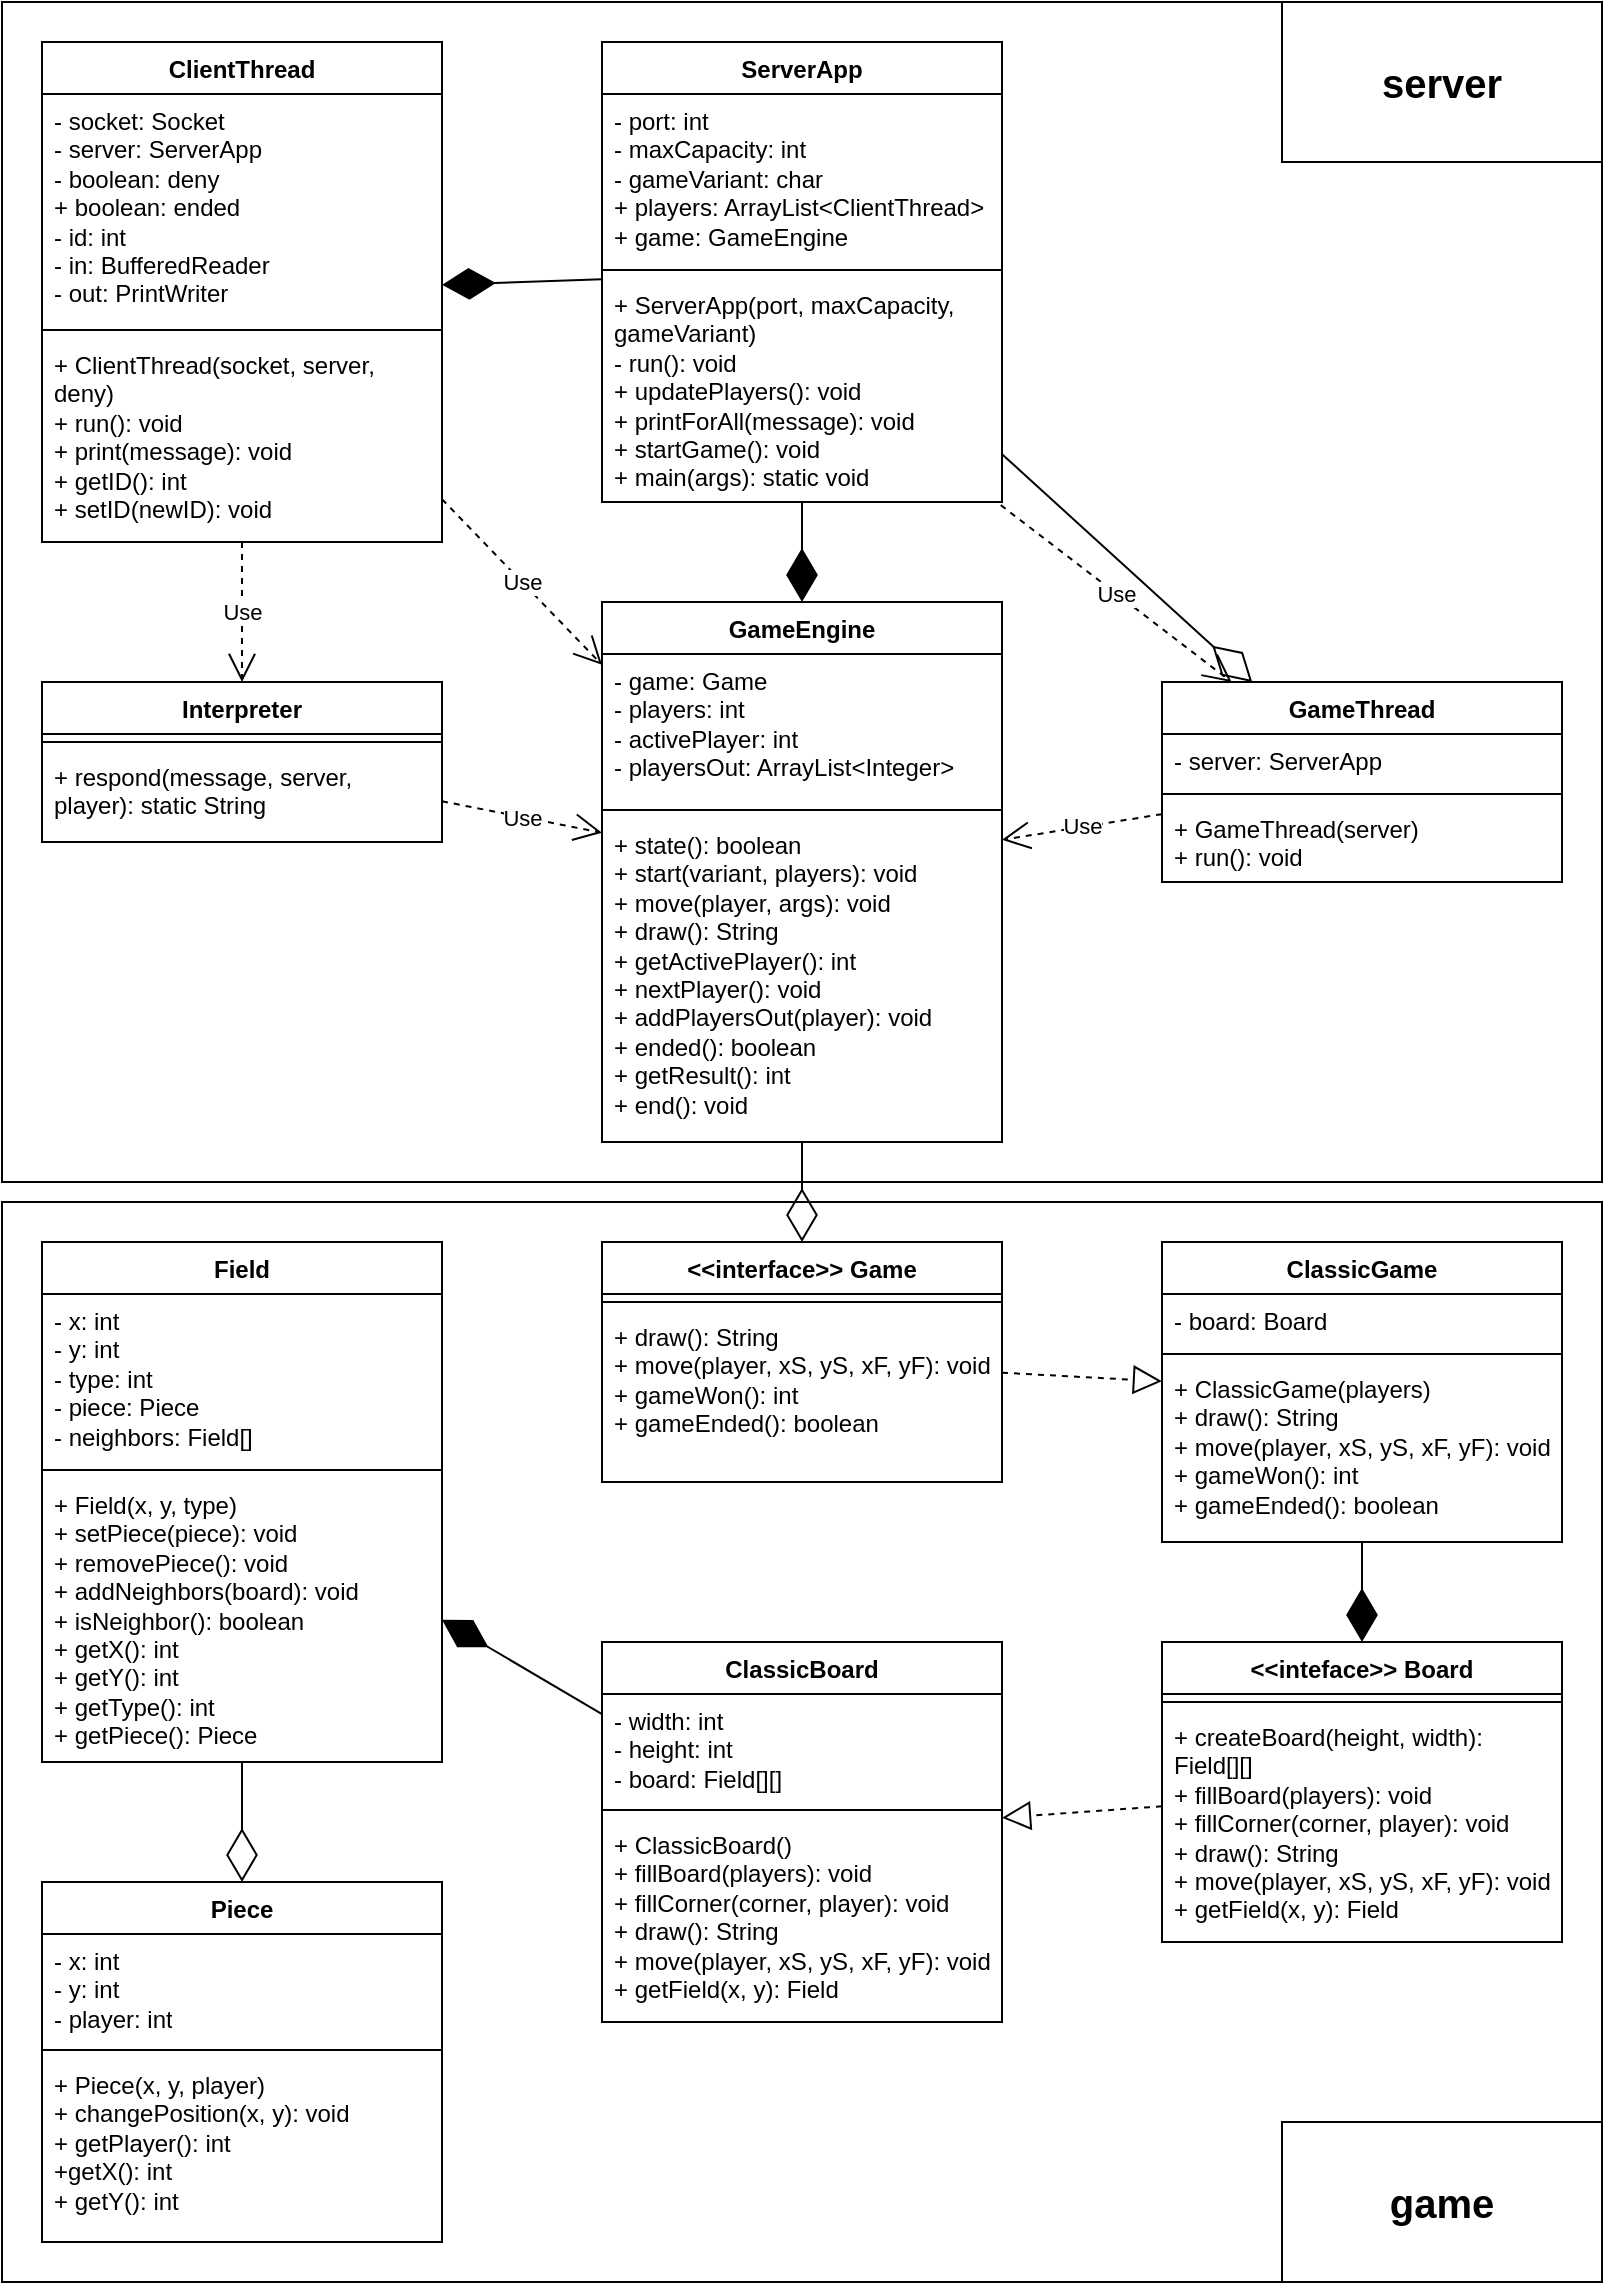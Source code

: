 <mxfile version="26.0.5">
  <diagram name="Strona-1" id="QZqPi5SUtdxAelG8N3jB">
    <mxGraphModel dx="1185" dy="654" grid="1" gridSize="10" guides="1" tooltips="1" connect="1" arrows="1" fold="1" page="1" pageScale="1" pageWidth="827" pageHeight="1169" math="0" shadow="0">
      <root>
        <mxCell id="0" />
        <mxCell id="1" parent="0" />
        <mxCell id="aafCU_Z4_82wKhKeygWU-76" value="" style="rounded=0;whiteSpace=wrap;html=1;" vertex="1" parent="1">
          <mxGeometry x="20" y="620" width="800" height="540" as="geometry" />
        </mxCell>
        <mxCell id="aafCU_Z4_82wKhKeygWU-68" value="" style="rounded=0;whiteSpace=wrap;html=1;" vertex="1" parent="1">
          <mxGeometry x="20" y="20" width="800" height="590" as="geometry" />
        </mxCell>
        <mxCell id="aafCU_Z4_82wKhKeygWU-1" value="ServerApp" style="swimlane;fontStyle=1;align=center;verticalAlign=top;childLayout=stackLayout;horizontal=1;startSize=26;horizontalStack=0;resizeParent=1;resizeParentMax=0;resizeLast=0;collapsible=1;marginBottom=0;whiteSpace=wrap;html=1;" vertex="1" parent="1">
          <mxGeometry x="320" y="40" width="200" height="230" as="geometry" />
        </mxCell>
        <mxCell id="aafCU_Z4_82wKhKeygWU-2" value="- port: int&lt;div&gt;- maxCapacity: int&lt;/div&gt;&lt;div&gt;- gameVariant: char&lt;/div&gt;&lt;div&gt;+ players: ArrayList&amp;lt;ClientThread&amp;gt;&lt;/div&gt;&lt;div&gt;+ game: GameEngine&lt;/div&gt;" style="text;strokeColor=none;fillColor=none;align=left;verticalAlign=top;spacingLeft=4;spacingRight=4;overflow=hidden;rotatable=0;points=[[0,0.5],[1,0.5]];portConstraint=eastwest;whiteSpace=wrap;html=1;" vertex="1" parent="aafCU_Z4_82wKhKeygWU-1">
          <mxGeometry y="26" width="200" height="84" as="geometry" />
        </mxCell>
        <mxCell id="aafCU_Z4_82wKhKeygWU-3" value="" style="line;strokeWidth=1;fillColor=none;align=left;verticalAlign=middle;spacingTop=-1;spacingLeft=3;spacingRight=3;rotatable=0;labelPosition=right;points=[];portConstraint=eastwest;strokeColor=inherit;" vertex="1" parent="aafCU_Z4_82wKhKeygWU-1">
          <mxGeometry y="110" width="200" height="8" as="geometry" />
        </mxCell>
        <mxCell id="aafCU_Z4_82wKhKeygWU-4" value="+ ServerApp(port, maxCapacity, gameVariant)&lt;div&gt;- run(): void&lt;/div&gt;&lt;div&gt;+ updatePlayers(): void&lt;/div&gt;&lt;div&gt;+ printForAll(message): void&lt;/div&gt;&lt;div&gt;+ startGame(): void&lt;/div&gt;&lt;div&gt;+ main(args): static void&lt;/div&gt;" style="text;strokeColor=none;fillColor=none;align=left;verticalAlign=top;spacingLeft=4;spacingRight=4;overflow=hidden;rotatable=0;points=[[0,0.5],[1,0.5]];portConstraint=eastwest;whiteSpace=wrap;html=1;" vertex="1" parent="aafCU_Z4_82wKhKeygWU-1">
          <mxGeometry y="118" width="200" height="112" as="geometry" />
        </mxCell>
        <mxCell id="aafCU_Z4_82wKhKeygWU-5" value="GameThread" style="swimlane;fontStyle=1;align=center;verticalAlign=top;childLayout=stackLayout;horizontal=1;startSize=26;horizontalStack=0;resizeParent=1;resizeParentMax=0;resizeLast=0;collapsible=1;marginBottom=0;whiteSpace=wrap;html=1;" vertex="1" parent="1">
          <mxGeometry x="600" y="360" width="200" height="100" as="geometry" />
        </mxCell>
        <mxCell id="aafCU_Z4_82wKhKeygWU-6" value="- server: ServerApp" style="text;strokeColor=none;fillColor=none;align=left;verticalAlign=top;spacingLeft=4;spacingRight=4;overflow=hidden;rotatable=0;points=[[0,0.5],[1,0.5]];portConstraint=eastwest;whiteSpace=wrap;html=1;" vertex="1" parent="aafCU_Z4_82wKhKeygWU-5">
          <mxGeometry y="26" width="200" height="26" as="geometry" />
        </mxCell>
        <mxCell id="aafCU_Z4_82wKhKeygWU-7" value="" style="line;strokeWidth=1;fillColor=none;align=left;verticalAlign=middle;spacingTop=-1;spacingLeft=3;spacingRight=3;rotatable=0;labelPosition=right;points=[];portConstraint=eastwest;strokeColor=inherit;" vertex="1" parent="aafCU_Z4_82wKhKeygWU-5">
          <mxGeometry y="52" width="200" height="8" as="geometry" />
        </mxCell>
        <mxCell id="aafCU_Z4_82wKhKeygWU-8" value="+ GameThread(server)&lt;div&gt;+ run(): void&lt;/div&gt;" style="text;strokeColor=none;fillColor=none;align=left;verticalAlign=top;spacingLeft=4;spacingRight=4;overflow=hidden;rotatable=0;points=[[0,0.5],[1,0.5]];portConstraint=eastwest;whiteSpace=wrap;html=1;" vertex="1" parent="aafCU_Z4_82wKhKeygWU-5">
          <mxGeometry y="60" width="200" height="40" as="geometry" />
        </mxCell>
        <mxCell id="aafCU_Z4_82wKhKeygWU-10" value="ClientThread" style="swimlane;fontStyle=1;align=center;verticalAlign=top;childLayout=stackLayout;horizontal=1;startSize=26;horizontalStack=0;resizeParent=1;resizeParentMax=0;resizeLast=0;collapsible=1;marginBottom=0;whiteSpace=wrap;html=1;" vertex="1" parent="1">
          <mxGeometry x="40" y="40" width="200" height="250" as="geometry" />
        </mxCell>
        <mxCell id="aafCU_Z4_82wKhKeygWU-11" value="- socket: Socket&lt;div&gt;- server: ServerApp&lt;/div&gt;&lt;div&gt;- boolean: deny&lt;/div&gt;&lt;div&gt;+ boolean: ended&lt;/div&gt;&lt;div&gt;- id: int&lt;/div&gt;&lt;div&gt;- in: BufferedReader&lt;/div&gt;&lt;div&gt;- out: PrintWriter&lt;/div&gt;" style="text;strokeColor=none;fillColor=none;align=left;verticalAlign=top;spacingLeft=4;spacingRight=4;overflow=hidden;rotatable=0;points=[[0,0.5],[1,0.5]];portConstraint=eastwest;whiteSpace=wrap;html=1;" vertex="1" parent="aafCU_Z4_82wKhKeygWU-10">
          <mxGeometry y="26" width="200" height="114" as="geometry" />
        </mxCell>
        <mxCell id="aafCU_Z4_82wKhKeygWU-12" value="" style="line;strokeWidth=1;fillColor=none;align=left;verticalAlign=middle;spacingTop=-1;spacingLeft=3;spacingRight=3;rotatable=0;labelPosition=right;points=[];portConstraint=eastwest;strokeColor=inherit;" vertex="1" parent="aafCU_Z4_82wKhKeygWU-10">
          <mxGeometry y="140" width="200" height="8" as="geometry" />
        </mxCell>
        <mxCell id="aafCU_Z4_82wKhKeygWU-13" value="+ ClientThread(socket, server, deny)&lt;div&gt;+ run(): void&lt;/div&gt;&lt;div&gt;+ print(message): void&lt;/div&gt;&lt;div&gt;+ getID(): int&lt;/div&gt;&lt;div&gt;+ setID(newID): void&lt;/div&gt;" style="text;strokeColor=none;fillColor=none;align=left;verticalAlign=top;spacingLeft=4;spacingRight=4;overflow=hidden;rotatable=0;points=[[0,0.5],[1,0.5]];portConstraint=eastwest;whiteSpace=wrap;html=1;" vertex="1" parent="aafCU_Z4_82wKhKeygWU-10">
          <mxGeometry y="148" width="200" height="102" as="geometry" />
        </mxCell>
        <mxCell id="aafCU_Z4_82wKhKeygWU-14" value="Interpreter" style="swimlane;fontStyle=1;align=center;verticalAlign=top;childLayout=stackLayout;horizontal=1;startSize=26;horizontalStack=0;resizeParent=1;resizeParentMax=0;resizeLast=0;collapsible=1;marginBottom=0;whiteSpace=wrap;html=1;" vertex="1" parent="1">
          <mxGeometry x="40" y="360" width="200" height="80" as="geometry" />
        </mxCell>
        <mxCell id="aafCU_Z4_82wKhKeygWU-16" value="" style="line;strokeWidth=1;fillColor=none;align=left;verticalAlign=middle;spacingTop=-1;spacingLeft=3;spacingRight=3;rotatable=0;labelPosition=right;points=[];portConstraint=eastwest;strokeColor=inherit;" vertex="1" parent="aafCU_Z4_82wKhKeygWU-14">
          <mxGeometry y="26" width="200" height="8" as="geometry" />
        </mxCell>
        <mxCell id="aafCU_Z4_82wKhKeygWU-17" value="+ respond(message, server, player): static String" style="text;strokeColor=none;fillColor=none;align=left;verticalAlign=top;spacingLeft=4;spacingRight=4;overflow=hidden;rotatable=0;points=[[0,0.5],[1,0.5]];portConstraint=eastwest;whiteSpace=wrap;html=1;" vertex="1" parent="aafCU_Z4_82wKhKeygWU-14">
          <mxGeometry y="34" width="200" height="46" as="geometry" />
        </mxCell>
        <mxCell id="aafCU_Z4_82wKhKeygWU-28" value="&amp;lt;&amp;lt;interface&amp;gt;&amp;gt; Game" style="swimlane;fontStyle=1;align=center;verticalAlign=top;childLayout=stackLayout;horizontal=1;startSize=26;horizontalStack=0;resizeParent=1;resizeParentMax=0;resizeLast=0;collapsible=1;marginBottom=0;whiteSpace=wrap;html=1;" vertex="1" parent="1">
          <mxGeometry x="320" y="640" width="200" height="120" as="geometry" />
        </mxCell>
        <mxCell id="aafCU_Z4_82wKhKeygWU-30" value="" style="line;strokeWidth=1;fillColor=none;align=left;verticalAlign=middle;spacingTop=-1;spacingLeft=3;spacingRight=3;rotatable=0;labelPosition=right;points=[];portConstraint=eastwest;strokeColor=inherit;" vertex="1" parent="aafCU_Z4_82wKhKeygWU-28">
          <mxGeometry y="26" width="200" height="8" as="geometry" />
        </mxCell>
        <mxCell id="aafCU_Z4_82wKhKeygWU-31" value="+ draw(): String&lt;div&gt;+ move(player, xS, yS, xF, yF): void&lt;/div&gt;&lt;div&gt;+ gameWon(): int&lt;/div&gt;&lt;div&gt;+ gameEnded(): boolean&lt;/div&gt;" style="text;strokeColor=none;fillColor=none;align=left;verticalAlign=top;spacingLeft=4;spacingRight=4;overflow=hidden;rotatable=0;points=[[0,0.5],[1,0.5]];portConstraint=eastwest;whiteSpace=wrap;html=1;" vertex="1" parent="aafCU_Z4_82wKhKeygWU-28">
          <mxGeometry y="34" width="200" height="86" as="geometry" />
        </mxCell>
        <mxCell id="aafCU_Z4_82wKhKeygWU-32" value="ClassicGame" style="swimlane;fontStyle=1;align=center;verticalAlign=top;childLayout=stackLayout;horizontal=1;startSize=26;horizontalStack=0;resizeParent=1;resizeParentMax=0;resizeLast=0;collapsible=1;marginBottom=0;whiteSpace=wrap;html=1;" vertex="1" parent="1">
          <mxGeometry x="600" y="640" width="200" height="150" as="geometry" />
        </mxCell>
        <mxCell id="aafCU_Z4_82wKhKeygWU-33" value="- board: Board" style="text;strokeColor=none;fillColor=none;align=left;verticalAlign=top;spacingLeft=4;spacingRight=4;overflow=hidden;rotatable=0;points=[[0,0.5],[1,0.5]];portConstraint=eastwest;whiteSpace=wrap;html=1;" vertex="1" parent="aafCU_Z4_82wKhKeygWU-32">
          <mxGeometry y="26" width="200" height="26" as="geometry" />
        </mxCell>
        <mxCell id="aafCU_Z4_82wKhKeygWU-34" value="" style="line;strokeWidth=1;fillColor=none;align=left;verticalAlign=middle;spacingTop=-1;spacingLeft=3;spacingRight=3;rotatable=0;labelPosition=right;points=[];portConstraint=eastwest;strokeColor=inherit;" vertex="1" parent="aafCU_Z4_82wKhKeygWU-32">
          <mxGeometry y="52" width="200" height="8" as="geometry" />
        </mxCell>
        <mxCell id="aafCU_Z4_82wKhKeygWU-35" value="+ ClassicGame(players)&lt;div&gt;+ draw(): String&lt;/div&gt;&lt;div&gt;+ move(player, xS, yS, xF, yF): void&lt;/div&gt;&lt;div&gt;+ gameWon(): int&lt;/div&gt;&lt;div&gt;+ gameEnded(): boolean&lt;/div&gt;" style="text;strokeColor=none;fillColor=none;align=left;verticalAlign=top;spacingLeft=4;spacingRight=4;overflow=hidden;rotatable=0;points=[[0,0.5],[1,0.5]];portConstraint=eastwest;whiteSpace=wrap;html=1;" vertex="1" parent="aafCU_Z4_82wKhKeygWU-32">
          <mxGeometry y="60" width="200" height="90" as="geometry" />
        </mxCell>
        <mxCell id="aafCU_Z4_82wKhKeygWU-36" value="&amp;lt;&amp;lt;inteface&amp;gt;&amp;gt; Board" style="swimlane;fontStyle=1;align=center;verticalAlign=top;childLayout=stackLayout;horizontal=1;startSize=26;horizontalStack=0;resizeParent=1;resizeParentMax=0;resizeLast=0;collapsible=1;marginBottom=0;whiteSpace=wrap;html=1;" vertex="1" parent="1">
          <mxGeometry x="600" y="840" width="200" height="150" as="geometry" />
        </mxCell>
        <mxCell id="aafCU_Z4_82wKhKeygWU-38" value="" style="line;strokeWidth=1;fillColor=none;align=left;verticalAlign=middle;spacingTop=-1;spacingLeft=3;spacingRight=3;rotatable=0;labelPosition=right;points=[];portConstraint=eastwest;strokeColor=inherit;" vertex="1" parent="aafCU_Z4_82wKhKeygWU-36">
          <mxGeometry y="26" width="200" height="8" as="geometry" />
        </mxCell>
        <mxCell id="aafCU_Z4_82wKhKeygWU-39" value="+ createBoard(height, width): Field[][]&lt;div&gt;+ fillBoard(players): void&lt;/div&gt;&lt;div&gt;+ fillCorner(corner, player): void&lt;/div&gt;&lt;div&gt;+ draw(): String&lt;/div&gt;&lt;div&gt;+ move(player, xS, yS, xF, yF): void&lt;/div&gt;&lt;div&gt;+ getField(x, y): Field&lt;/div&gt;" style="text;strokeColor=none;fillColor=none;align=left;verticalAlign=top;spacingLeft=4;spacingRight=4;overflow=hidden;rotatable=0;points=[[0,0.5],[1,0.5]];portConstraint=eastwest;whiteSpace=wrap;html=1;" vertex="1" parent="aafCU_Z4_82wKhKeygWU-36">
          <mxGeometry y="34" width="200" height="116" as="geometry" />
        </mxCell>
        <mxCell id="aafCU_Z4_82wKhKeygWU-40" value="ClassicBoard" style="swimlane;fontStyle=1;align=center;verticalAlign=top;childLayout=stackLayout;horizontal=1;startSize=26;horizontalStack=0;resizeParent=1;resizeParentMax=0;resizeLast=0;collapsible=1;marginBottom=0;whiteSpace=wrap;html=1;" vertex="1" parent="1">
          <mxGeometry x="320" y="840" width="200" height="190" as="geometry" />
        </mxCell>
        <mxCell id="aafCU_Z4_82wKhKeygWU-41" value="- width: int&lt;div&gt;- height: int&lt;/div&gt;&lt;div&gt;- board: Field[][]&lt;/div&gt;" style="text;strokeColor=none;fillColor=none;align=left;verticalAlign=top;spacingLeft=4;spacingRight=4;overflow=hidden;rotatable=0;points=[[0,0.5],[1,0.5]];portConstraint=eastwest;whiteSpace=wrap;html=1;" vertex="1" parent="aafCU_Z4_82wKhKeygWU-40">
          <mxGeometry y="26" width="200" height="54" as="geometry" />
        </mxCell>
        <mxCell id="aafCU_Z4_82wKhKeygWU-42" value="" style="line;strokeWidth=1;fillColor=none;align=left;verticalAlign=middle;spacingTop=-1;spacingLeft=3;spacingRight=3;rotatable=0;labelPosition=right;points=[];portConstraint=eastwest;strokeColor=inherit;" vertex="1" parent="aafCU_Z4_82wKhKeygWU-40">
          <mxGeometry y="80" width="200" height="8" as="geometry" />
        </mxCell>
        <mxCell id="aafCU_Z4_82wKhKeygWU-43" value="+ ClassicBoard()&lt;div&gt;+ fillBoard(players): void&lt;/div&gt;&lt;div&gt;+ fillCorner(corner, player): void&lt;/div&gt;&lt;div&gt;+ draw(): String&lt;/div&gt;&lt;div&gt;+ move(player, xS, yS, xF, yF): void&lt;/div&gt;&lt;div&gt;+ getField(x, y): Field&lt;/div&gt;" style="text;strokeColor=none;fillColor=none;align=left;verticalAlign=top;spacingLeft=4;spacingRight=4;overflow=hidden;rotatable=0;points=[[0,0.5],[1,0.5]];portConstraint=eastwest;whiteSpace=wrap;html=1;" vertex="1" parent="aafCU_Z4_82wKhKeygWU-40">
          <mxGeometry y="88" width="200" height="102" as="geometry" />
        </mxCell>
        <mxCell id="aafCU_Z4_82wKhKeygWU-44" value="Field" style="swimlane;fontStyle=1;align=center;verticalAlign=top;childLayout=stackLayout;horizontal=1;startSize=26;horizontalStack=0;resizeParent=1;resizeParentMax=0;resizeLast=0;collapsible=1;marginBottom=0;whiteSpace=wrap;html=1;" vertex="1" parent="1">
          <mxGeometry x="40" y="640" width="200" height="260" as="geometry" />
        </mxCell>
        <mxCell id="aafCU_Z4_82wKhKeygWU-45" value="- x: int&lt;div&gt;- y: int&lt;/div&gt;&lt;div&gt;- type: int&lt;/div&gt;&lt;div&gt;- piece: Piece&lt;/div&gt;&lt;div&gt;- neighbors: Field[]&lt;/div&gt;" style="text;strokeColor=none;fillColor=none;align=left;verticalAlign=top;spacingLeft=4;spacingRight=4;overflow=hidden;rotatable=0;points=[[0,0.5],[1,0.5]];portConstraint=eastwest;whiteSpace=wrap;html=1;" vertex="1" parent="aafCU_Z4_82wKhKeygWU-44">
          <mxGeometry y="26" width="200" height="84" as="geometry" />
        </mxCell>
        <mxCell id="aafCU_Z4_82wKhKeygWU-46" value="" style="line;strokeWidth=1;fillColor=none;align=left;verticalAlign=middle;spacingTop=-1;spacingLeft=3;spacingRight=3;rotatable=0;labelPosition=right;points=[];portConstraint=eastwest;strokeColor=inherit;" vertex="1" parent="aafCU_Z4_82wKhKeygWU-44">
          <mxGeometry y="110" width="200" height="8" as="geometry" />
        </mxCell>
        <mxCell id="aafCU_Z4_82wKhKeygWU-47" value="+ Field(x, y, type)&lt;div&gt;+ setPiece(piece): void&lt;/div&gt;&lt;div&gt;+ removePiece(): void&lt;/div&gt;&lt;div&gt;+ addNeighbors(board): void&lt;/div&gt;&lt;div&gt;+ isNeighbor(): boolean&lt;/div&gt;&lt;div&gt;+ getX(): int&lt;/div&gt;&lt;div&gt;+ getY(): int&lt;/div&gt;&lt;div&gt;+ getType(): int&lt;/div&gt;&lt;div&gt;+ getPiece(): Piece&lt;/div&gt;" style="text;strokeColor=none;fillColor=none;align=left;verticalAlign=top;spacingLeft=4;spacingRight=4;overflow=hidden;rotatable=0;points=[[0,0.5],[1,0.5]];portConstraint=eastwest;whiteSpace=wrap;html=1;" vertex="1" parent="aafCU_Z4_82wKhKeygWU-44">
          <mxGeometry y="118" width="200" height="142" as="geometry" />
        </mxCell>
        <mxCell id="aafCU_Z4_82wKhKeygWU-48" value="Piece" style="swimlane;fontStyle=1;align=center;verticalAlign=top;childLayout=stackLayout;horizontal=1;startSize=26;horizontalStack=0;resizeParent=1;resizeParentMax=0;resizeLast=0;collapsible=1;marginBottom=0;whiteSpace=wrap;html=1;" vertex="1" parent="1">
          <mxGeometry x="40" y="960" width="200" height="180" as="geometry" />
        </mxCell>
        <mxCell id="aafCU_Z4_82wKhKeygWU-49" value="- x: int&lt;div&gt;- y: int&lt;/div&gt;&lt;div&gt;- player: int&lt;/div&gt;" style="text;strokeColor=none;fillColor=none;align=left;verticalAlign=top;spacingLeft=4;spacingRight=4;overflow=hidden;rotatable=0;points=[[0,0.5],[1,0.5]];portConstraint=eastwest;whiteSpace=wrap;html=1;" vertex="1" parent="aafCU_Z4_82wKhKeygWU-48">
          <mxGeometry y="26" width="200" height="54" as="geometry" />
        </mxCell>
        <mxCell id="aafCU_Z4_82wKhKeygWU-50" value="" style="line;strokeWidth=1;fillColor=none;align=left;verticalAlign=middle;spacingTop=-1;spacingLeft=3;spacingRight=3;rotatable=0;labelPosition=right;points=[];portConstraint=eastwest;strokeColor=inherit;" vertex="1" parent="aafCU_Z4_82wKhKeygWU-48">
          <mxGeometry y="80" width="200" height="8" as="geometry" />
        </mxCell>
        <mxCell id="aafCU_Z4_82wKhKeygWU-51" value="+ Piece(x, y, player)&lt;div&gt;+ changePosition(x, y): void&lt;/div&gt;&lt;div&gt;+ getPlayer(): int&lt;/div&gt;&lt;div&gt;+getX(): int&lt;/div&gt;&lt;div&gt;+ getY(): int&lt;/div&gt;" style="text;strokeColor=none;fillColor=none;align=left;verticalAlign=top;spacingLeft=4;spacingRight=4;overflow=hidden;rotatable=0;points=[[0,0.5],[1,0.5]];portConstraint=eastwest;whiteSpace=wrap;html=1;" vertex="1" parent="aafCU_Z4_82wKhKeygWU-48">
          <mxGeometry y="88" width="200" height="92" as="geometry" />
        </mxCell>
        <mxCell id="aafCU_Z4_82wKhKeygWU-23" value="GameEngine" style="swimlane;fontStyle=1;align=center;verticalAlign=top;childLayout=stackLayout;horizontal=1;startSize=26;horizontalStack=0;resizeParent=1;resizeParentMax=0;resizeLast=0;collapsible=1;marginBottom=0;whiteSpace=wrap;html=1;" vertex="1" parent="1">
          <mxGeometry x="320" y="320" width="200" height="270" as="geometry" />
        </mxCell>
        <mxCell id="aafCU_Z4_82wKhKeygWU-24" value="- game: Game&lt;div&gt;- players: int&lt;/div&gt;&lt;div&gt;- activePlayer: int&lt;/div&gt;&lt;div&gt;- playersOut: ArrayList&amp;lt;Integer&amp;gt;&lt;/div&gt;" style="text;strokeColor=none;fillColor=none;align=left;verticalAlign=top;spacingLeft=4;spacingRight=4;overflow=hidden;rotatable=0;points=[[0,0.5],[1,0.5]];portConstraint=eastwest;whiteSpace=wrap;html=1;" vertex="1" parent="aafCU_Z4_82wKhKeygWU-23">
          <mxGeometry y="26" width="200" height="74" as="geometry" />
        </mxCell>
        <mxCell id="aafCU_Z4_82wKhKeygWU-25" value="" style="line;strokeWidth=1;fillColor=none;align=left;verticalAlign=middle;spacingTop=-1;spacingLeft=3;spacingRight=3;rotatable=0;labelPosition=right;points=[];portConstraint=eastwest;strokeColor=inherit;" vertex="1" parent="aafCU_Z4_82wKhKeygWU-23">
          <mxGeometry y="100" width="200" height="8" as="geometry" />
        </mxCell>
        <mxCell id="aafCU_Z4_82wKhKeygWU-26" value="+ state(): boolean&lt;div&gt;+ start(variant, players): void&lt;/div&gt;&lt;div&gt;+ move(player, args): void&lt;/div&gt;&lt;div&gt;+ draw(): String&lt;/div&gt;&lt;div&gt;+ getActivePlayer(): int&lt;/div&gt;&lt;div&gt;+ nextPlayer(): void&lt;/div&gt;&lt;div&gt;+ addPlayersOut(player): void&lt;/div&gt;&lt;div&gt;+ ended(): boolean&lt;/div&gt;&lt;div&gt;+ getResult(): int&lt;/div&gt;&lt;div&gt;+ end(): void&lt;/div&gt;" style="text;strokeColor=none;fillColor=none;align=left;verticalAlign=top;spacingLeft=4;spacingRight=4;overflow=hidden;rotatable=0;points=[[0,0.5],[1,0.5]];portConstraint=eastwest;whiteSpace=wrap;html=1;" vertex="1" parent="aafCU_Z4_82wKhKeygWU-23">
          <mxGeometry y="108" width="200" height="162" as="geometry" />
        </mxCell>
        <mxCell id="aafCU_Z4_82wKhKeygWU-54" value="" style="endArrow=diamondThin;endFill=0;endSize=24;html=1;rounded=0;" edge="1" parent="1" source="aafCU_Z4_82wKhKeygWU-1" target="aafCU_Z4_82wKhKeygWU-5">
          <mxGeometry width="160" relative="1" as="geometry">
            <mxPoint x="300" y="404.17" as="sourcePoint" />
            <mxPoint x="460" y="404.17" as="targetPoint" />
          </mxGeometry>
        </mxCell>
        <mxCell id="aafCU_Z4_82wKhKeygWU-55" value="Use" style="endArrow=open;endSize=12;dashed=1;html=1;rounded=0;exitX=0.997;exitY=1.014;exitDx=0;exitDy=0;exitPerimeter=0;" edge="1" parent="1" source="aafCU_Z4_82wKhKeygWU-4" target="aafCU_Z4_82wKhKeygWU-5">
          <mxGeometry width="160" relative="1" as="geometry">
            <mxPoint x="520" y="300" as="sourcePoint" />
            <mxPoint x="493" y="350" as="targetPoint" />
          </mxGeometry>
        </mxCell>
        <mxCell id="aafCU_Z4_82wKhKeygWU-56" value="" style="endArrow=diamondThin;endFill=1;endSize=24;html=1;rounded=0;" edge="1" parent="1" source="aafCU_Z4_82wKhKeygWU-1" target="aafCU_Z4_82wKhKeygWU-10">
          <mxGeometry width="160" relative="1" as="geometry">
            <mxPoint x="680" y="160" as="sourcePoint" />
            <mxPoint x="840" y="160" as="targetPoint" />
          </mxGeometry>
        </mxCell>
        <mxCell id="aafCU_Z4_82wKhKeygWU-57" value="Use" style="endArrow=open;endSize=12;dashed=1;html=1;rounded=0;" edge="1" parent="1" source="aafCU_Z4_82wKhKeygWU-10" target="aafCU_Z4_82wKhKeygWU-14">
          <mxGeometry width="160" relative="1" as="geometry">
            <mxPoint x="500" y="580" as="sourcePoint" />
            <mxPoint x="660" y="580" as="targetPoint" />
          </mxGeometry>
        </mxCell>
        <mxCell id="aafCU_Z4_82wKhKeygWU-58" value="" style="endArrow=diamondThin;endFill=1;endSize=24;html=1;rounded=0;" edge="1" parent="1" source="aafCU_Z4_82wKhKeygWU-1" target="aafCU_Z4_82wKhKeygWU-23">
          <mxGeometry width="160" relative="1" as="geometry">
            <mxPoint x="500" y="250" as="sourcePoint" />
            <mxPoint x="660" y="250" as="targetPoint" />
          </mxGeometry>
        </mxCell>
        <mxCell id="aafCU_Z4_82wKhKeygWU-64" value="Use" style="endArrow=open;endSize=12;dashed=1;html=1;rounded=0;" edge="1" parent="1" source="aafCU_Z4_82wKhKeygWU-14" target="aafCU_Z4_82wKhKeygWU-23">
          <mxGeometry width="160" relative="1" as="geometry">
            <mxPoint x="630" y="510" as="sourcePoint" />
            <mxPoint x="790" y="510" as="targetPoint" />
          </mxGeometry>
        </mxCell>
        <mxCell id="aafCU_Z4_82wKhKeygWU-65" value="Use" style="endArrow=open;endSize=12;dashed=1;html=1;rounded=0;" edge="1" parent="1" source="aafCU_Z4_82wKhKeygWU-5" target="aafCU_Z4_82wKhKeygWU-23">
          <mxGeometry width="160" relative="1" as="geometry">
            <mxPoint x="500" y="250" as="sourcePoint" />
            <mxPoint x="660" y="250" as="targetPoint" />
          </mxGeometry>
        </mxCell>
        <mxCell id="aafCU_Z4_82wKhKeygWU-66" value="Use" style="endArrow=open;endSize=12;dashed=1;html=1;rounded=0;" edge="1" parent="1" source="aafCU_Z4_82wKhKeygWU-10" target="aafCU_Z4_82wKhKeygWU-23">
          <mxGeometry width="160" relative="1" as="geometry">
            <mxPoint x="500" y="250" as="sourcePoint" />
            <mxPoint x="660" y="250" as="targetPoint" />
          </mxGeometry>
        </mxCell>
        <mxCell id="aafCU_Z4_82wKhKeygWU-69" value="&lt;font style=&quot;font-size: 20px;&quot;&gt;&lt;b&gt;server&lt;/b&gt;&lt;/font&gt;" style="text;html=1;align=center;verticalAlign=middle;whiteSpace=wrap;rounded=0;perimeterSpacing=1;strokeColor=default;" vertex="1" parent="1">
          <mxGeometry x="660" y="20" width="160" height="80" as="geometry" />
        </mxCell>
        <mxCell id="aafCU_Z4_82wKhKeygWU-70" value="" style="endArrow=diamondThin;endFill=0;endSize=24;html=1;rounded=0;" edge="1" parent="1" source="aafCU_Z4_82wKhKeygWU-23" target="aafCU_Z4_82wKhKeygWU-28">
          <mxGeometry width="160" relative="1" as="geometry">
            <mxPoint x="270" y="610" as="sourcePoint" />
            <mxPoint x="430" y="610" as="targetPoint" />
          </mxGeometry>
        </mxCell>
        <mxCell id="aafCU_Z4_82wKhKeygWU-71" value="" style="endArrow=block;dashed=1;endFill=0;endSize=12;html=1;rounded=0;" edge="1" parent="1" source="aafCU_Z4_82wKhKeygWU-28" target="aafCU_Z4_82wKhKeygWU-32">
          <mxGeometry width="160" relative="1" as="geometry">
            <mxPoint x="370" y="780" as="sourcePoint" />
            <mxPoint x="530" y="780" as="targetPoint" />
          </mxGeometry>
        </mxCell>
        <mxCell id="aafCU_Z4_82wKhKeygWU-72" value="" style="endArrow=diamondThin;endFill=1;endSize=24;html=1;rounded=0;" edge="1" parent="1" source="aafCU_Z4_82wKhKeygWU-32" target="aafCU_Z4_82wKhKeygWU-36">
          <mxGeometry width="160" relative="1" as="geometry">
            <mxPoint x="450" y="680" as="sourcePoint" />
            <mxPoint x="610" y="680" as="targetPoint" />
          </mxGeometry>
        </mxCell>
        <mxCell id="aafCU_Z4_82wKhKeygWU-73" value="" style="endArrow=block;dashed=1;endFill=0;endSize=12;html=1;rounded=0;" edge="1" parent="1" source="aafCU_Z4_82wKhKeygWU-36" target="aafCU_Z4_82wKhKeygWU-40">
          <mxGeometry width="160" relative="1" as="geometry">
            <mxPoint x="230" y="870" as="sourcePoint" />
            <mxPoint x="390" y="870" as="targetPoint" />
          </mxGeometry>
        </mxCell>
        <mxCell id="aafCU_Z4_82wKhKeygWU-74" value="" style="endArrow=diamondThin;endFill=0;endSize=24;html=1;rounded=0;" edge="1" parent="1" source="aafCU_Z4_82wKhKeygWU-44" target="aafCU_Z4_82wKhKeygWU-48">
          <mxGeometry width="160" relative="1" as="geometry">
            <mxPoint x="370" y="870" as="sourcePoint" />
            <mxPoint x="530" y="870" as="targetPoint" />
          </mxGeometry>
        </mxCell>
        <mxCell id="aafCU_Z4_82wKhKeygWU-75" value="" style="endArrow=diamondThin;endFill=1;endSize=24;html=1;rounded=0;" edge="1" parent="1" source="aafCU_Z4_82wKhKeygWU-40" target="aafCU_Z4_82wKhKeygWU-44">
          <mxGeometry width="160" relative="1" as="geometry">
            <mxPoint x="370" y="870" as="sourcePoint" />
            <mxPoint x="530" y="870" as="targetPoint" />
          </mxGeometry>
        </mxCell>
        <mxCell id="aafCU_Z4_82wKhKeygWU-77" value="&lt;font style=&quot;font-size: 20px;&quot;&gt;&lt;b&gt;game&lt;/b&gt;&lt;/font&gt;" style="text;html=1;align=center;verticalAlign=middle;whiteSpace=wrap;rounded=0;strokeColor=default;perimeterSpacing=1;" vertex="1" parent="1">
          <mxGeometry x="660" y="1080" width="160" height="80" as="geometry" />
        </mxCell>
      </root>
    </mxGraphModel>
  </diagram>
</mxfile>
